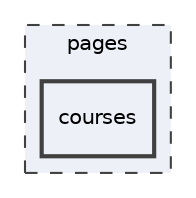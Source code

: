 digraph "C:/Users/mfish/Desktop/michael_project/cccs/mysite/pages/courses"
{
 // LATEX_PDF_SIZE
  edge [fontname="Helvetica",fontsize="10",labelfontname="Helvetica",labelfontsize="10"];
  node [fontname="Helvetica",fontsize="10",shape=record];
  compound=true
  subgraph clusterdir_208d2690607c4e3d3fabfa1d18673d36 {
    graph [ bgcolor="#edf0f7", pencolor="grey25", style="filled,dashed,", label="pages", fontname="Helvetica", fontsize="10", URL="dir_208d2690607c4e3d3fabfa1d18673d36.html"]
  dir_ac6743fa1cd09bc4fb9a87335b2f8037 [shape=box, label="courses", style="filled,bold,", fillcolor="#edf0f7", color="grey25", URL="dir_ac6743fa1cd09bc4fb9a87335b2f8037.html"];
  }
}
